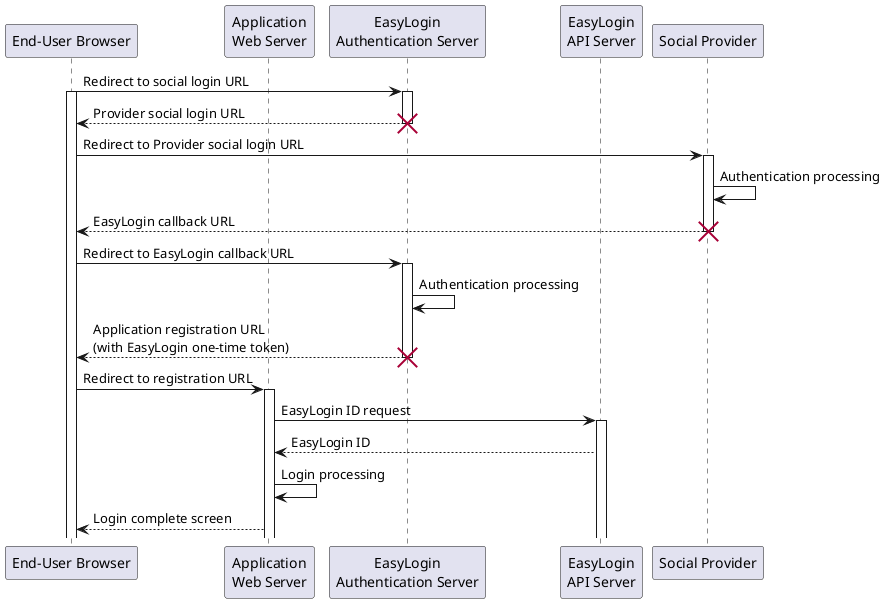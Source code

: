 @startuml
participant "End-User Browser" as u
participant "Application\nWeb Server" as ws
participant "EasyLogin\nAuthentication Server" as auth
participant "EasyLogin\nAPI Server" as api
participant "Social Provider" as sp


u -> auth: Redirect to social login URL
activate u
activate auth

u <-- auth: Provider social login URL
destroy auth

u -> sp: Redirect to Provider social login URL
activate sp

sp -> sp: Authentication processing

u <-- sp: EasyLogin callback URL
destroy sp

u -> auth: Redirect to EasyLogin callback URL
activate auth

auth -> auth: Authentication processing

u <-- auth: Application registration URL\n(with EasyLogin one-time token)
destroy auth

u -> ws: Redirect to registration URL
activate ws

ws -> api: EasyLogin ID request
activate api

ws <-- api: EasyLogin ID

ws -> ws: Login processing

u <-- ws: Login complete screen
@enduml